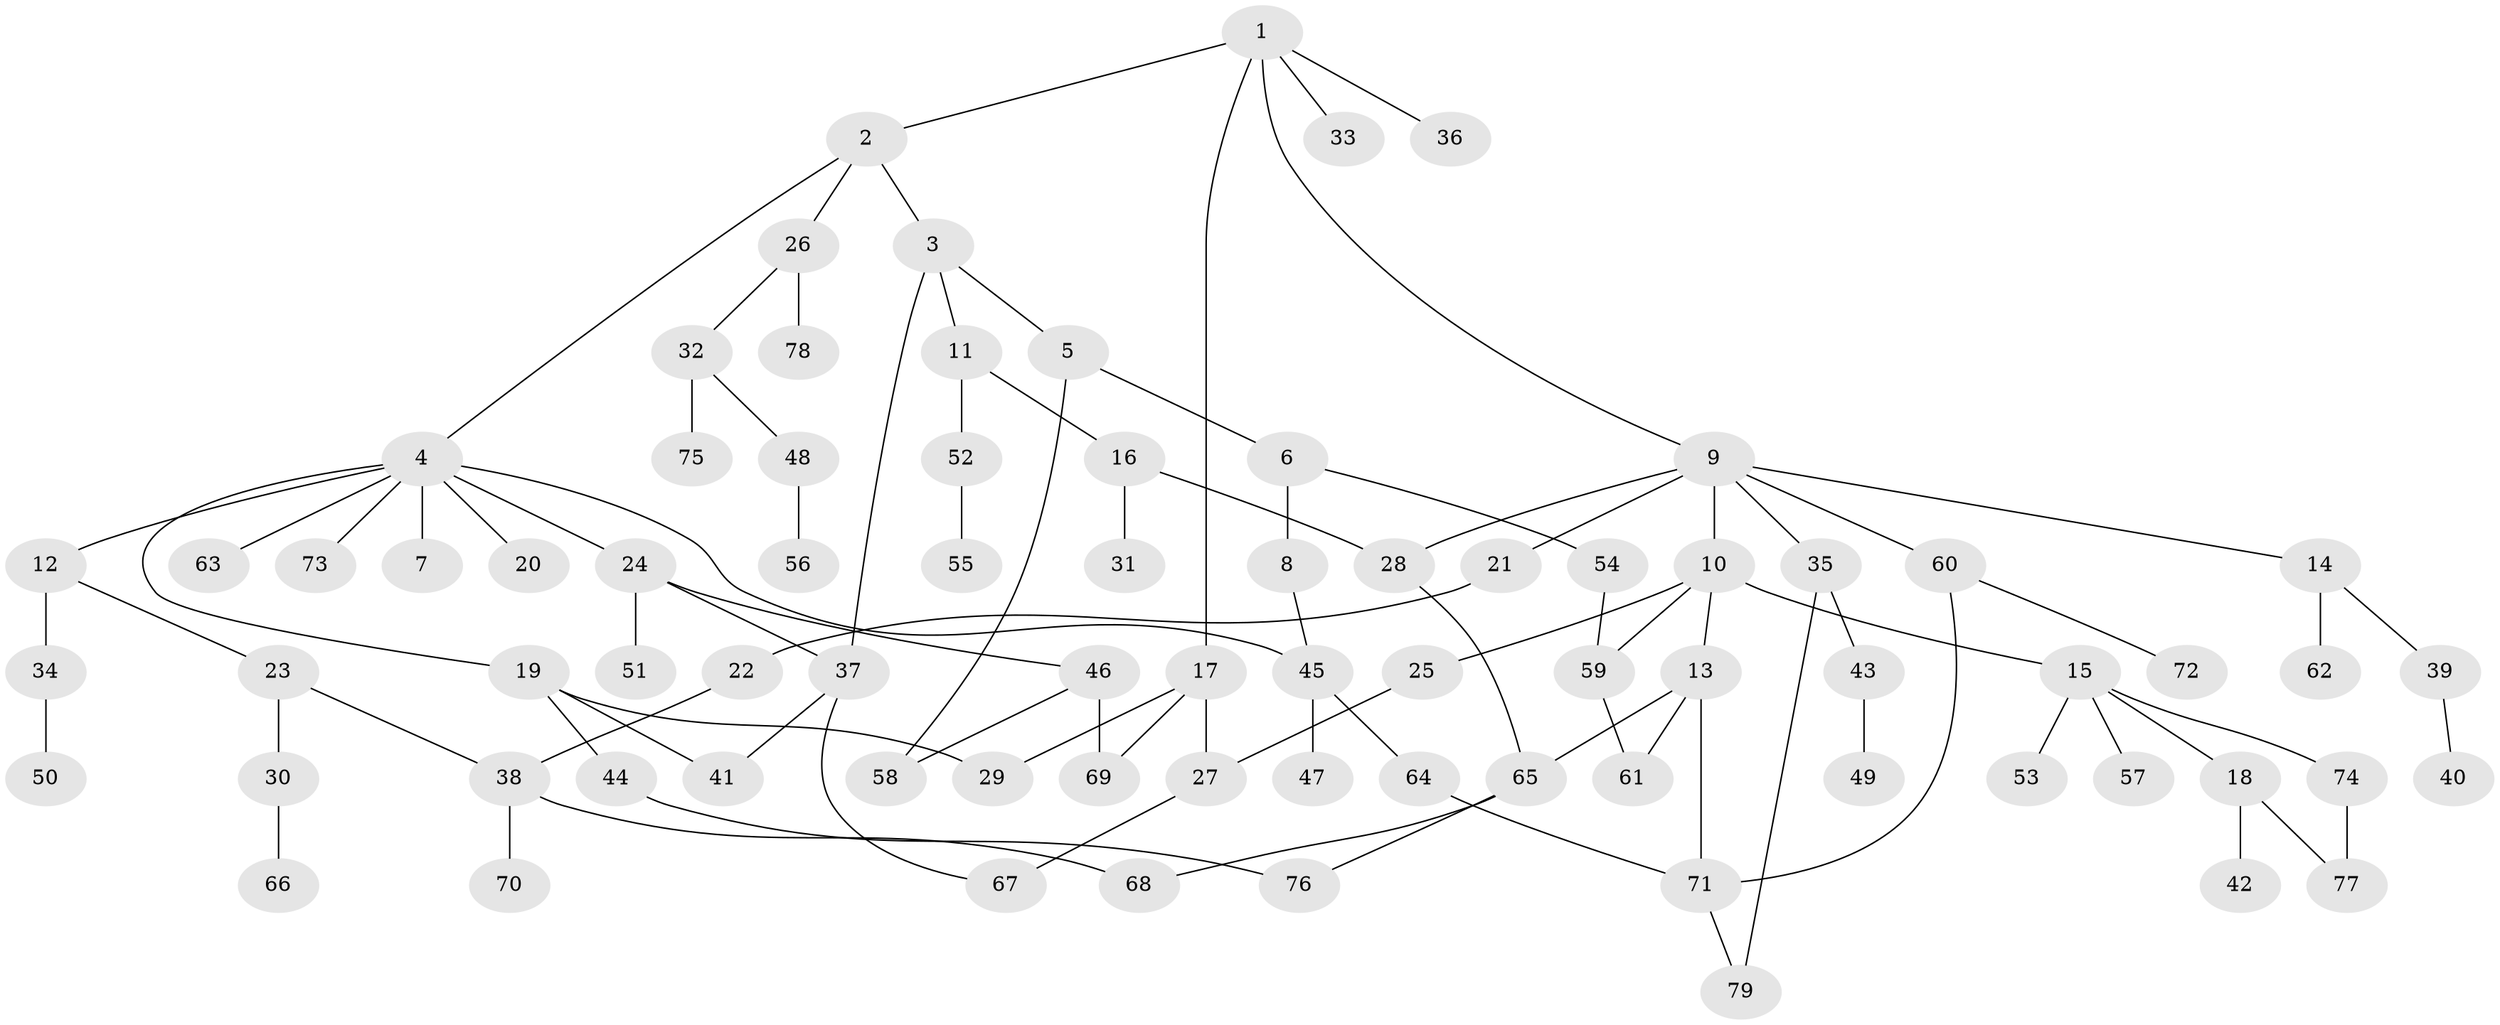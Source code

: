 // coarse degree distribution, {1: 0.46153846153846156, 9: 0.05128205128205128, 2: 0.2564102564102564, 6: 0.02564102564102564, 3: 0.05128205128205128, 4: 0.10256410256410256, 7: 0.02564102564102564, 5: 0.02564102564102564}
// Generated by graph-tools (version 1.1) at 2025/45/03/04/25 21:45:58]
// undirected, 79 vertices, 97 edges
graph export_dot {
graph [start="1"]
  node [color=gray90,style=filled];
  1;
  2;
  3;
  4;
  5;
  6;
  7;
  8;
  9;
  10;
  11;
  12;
  13;
  14;
  15;
  16;
  17;
  18;
  19;
  20;
  21;
  22;
  23;
  24;
  25;
  26;
  27;
  28;
  29;
  30;
  31;
  32;
  33;
  34;
  35;
  36;
  37;
  38;
  39;
  40;
  41;
  42;
  43;
  44;
  45;
  46;
  47;
  48;
  49;
  50;
  51;
  52;
  53;
  54;
  55;
  56;
  57;
  58;
  59;
  60;
  61;
  62;
  63;
  64;
  65;
  66;
  67;
  68;
  69;
  70;
  71;
  72;
  73;
  74;
  75;
  76;
  77;
  78;
  79;
  1 -- 2;
  1 -- 9;
  1 -- 17;
  1 -- 33;
  1 -- 36;
  2 -- 3;
  2 -- 4;
  2 -- 26;
  3 -- 5;
  3 -- 11;
  3 -- 37;
  4 -- 7;
  4 -- 12;
  4 -- 19;
  4 -- 20;
  4 -- 24;
  4 -- 45;
  4 -- 63;
  4 -- 73;
  5 -- 6;
  5 -- 58;
  6 -- 8;
  6 -- 54;
  8 -- 45;
  9 -- 10;
  9 -- 14;
  9 -- 21;
  9 -- 35;
  9 -- 60;
  9 -- 28;
  10 -- 13;
  10 -- 15;
  10 -- 25;
  10 -- 59;
  11 -- 16;
  11 -- 52;
  12 -- 23;
  12 -- 34;
  13 -- 71;
  13 -- 65;
  13 -- 61;
  14 -- 39;
  14 -- 62;
  15 -- 18;
  15 -- 53;
  15 -- 57;
  15 -- 74;
  16 -- 28;
  16 -- 31;
  17 -- 27;
  17 -- 69;
  17 -- 29;
  18 -- 42;
  18 -- 77;
  19 -- 29;
  19 -- 41;
  19 -- 44;
  21 -- 22;
  22 -- 38;
  23 -- 30;
  23 -- 38;
  24 -- 46;
  24 -- 51;
  24 -- 37;
  25 -- 27;
  26 -- 32;
  26 -- 78;
  27 -- 67;
  28 -- 65;
  30 -- 66;
  32 -- 48;
  32 -- 75;
  34 -- 50;
  35 -- 43;
  35 -- 79;
  37 -- 67;
  37 -- 41;
  38 -- 68;
  38 -- 70;
  39 -- 40;
  43 -- 49;
  44 -- 76;
  45 -- 47;
  45 -- 64;
  46 -- 58;
  46 -- 69;
  48 -- 56;
  52 -- 55;
  54 -- 59;
  59 -- 61;
  60 -- 72;
  60 -- 71;
  64 -- 71;
  65 -- 76;
  65 -- 68;
  71 -- 79;
  74 -- 77;
}
